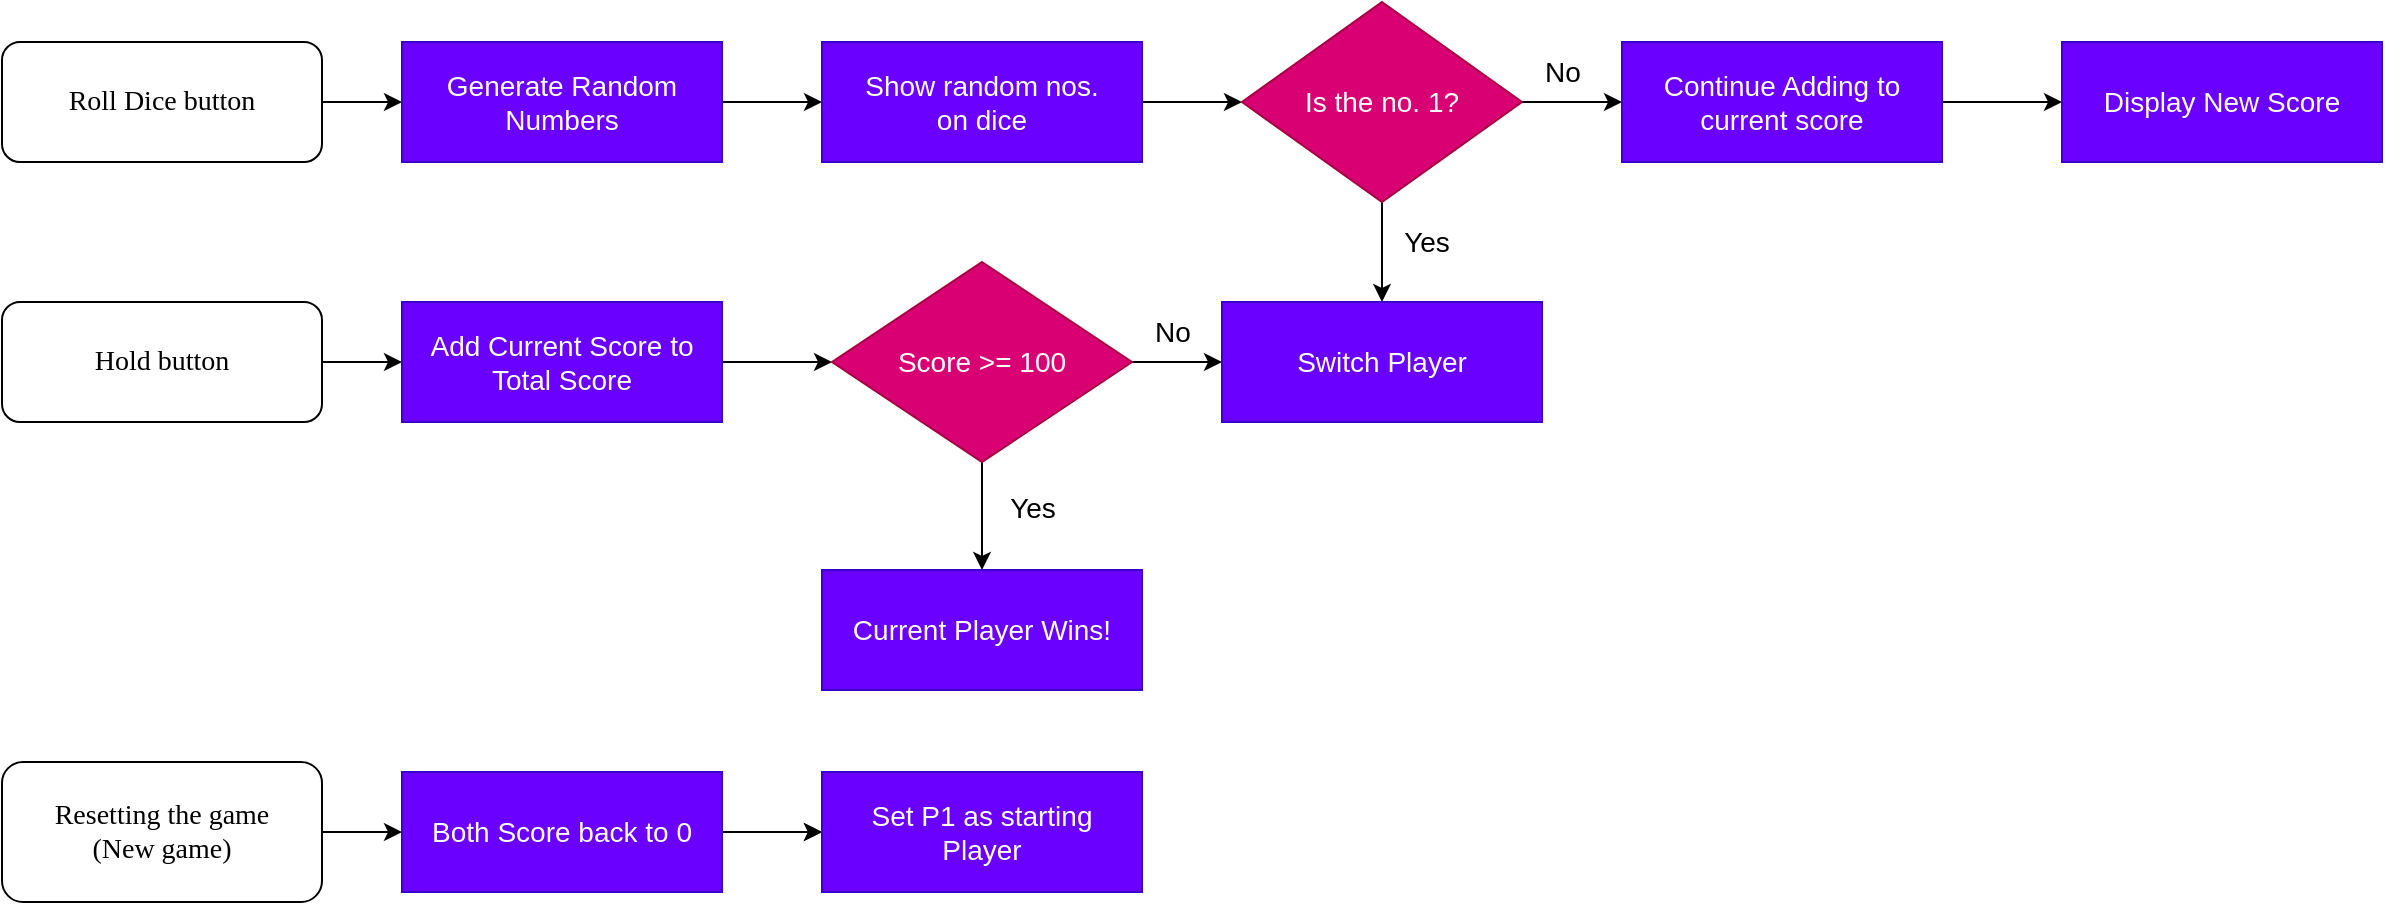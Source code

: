 <mxfile version="21.6.8" type="device">
  <diagram id="C5RBs43oDa-KdzZeNtuy" name="Page-1">
    <mxGraphModel dx="1050" dy="669" grid="1" gridSize="10" guides="1" tooltips="1" connect="1" arrows="1" fold="1" page="1" pageScale="1" pageWidth="1169" pageHeight="827" math="0" shadow="0">
      <root>
        <mxCell id="WIyWlLk6GJQsqaUBKTNV-0" />
        <mxCell id="WIyWlLk6GJQsqaUBKTNV-1" parent="WIyWlLk6GJQsqaUBKTNV-0" />
        <mxCell id="xIEVugyqi-pLWVN-Cu3s-5" style="edgeStyle=orthogonalEdgeStyle;rounded=0;orthogonalLoop=1;jettySize=auto;html=1;exitX=1;exitY=0.5;exitDx=0;exitDy=0;" edge="1" parent="WIyWlLk6GJQsqaUBKTNV-1" source="xIEVugyqi-pLWVN-Cu3s-0">
          <mxGeometry relative="1" as="geometry">
            <mxPoint x="260" y="120" as="targetPoint" />
          </mxGeometry>
        </mxCell>
        <mxCell id="xIEVugyqi-pLWVN-Cu3s-0" value="&lt;font style=&quot;font-size: 14px;&quot;&gt;Roll Dice button&lt;/font&gt;" style="rounded=1;whiteSpace=wrap;html=1;fontFamily=Verdana;shadow=0;glass=0;" vertex="1" parent="WIyWlLk6GJQsqaUBKTNV-1">
          <mxGeometry x="60" y="90" width="160" height="60" as="geometry" />
        </mxCell>
        <mxCell id="xIEVugyqi-pLWVN-Cu3s-39" style="edgeStyle=orthogonalEdgeStyle;rounded=0;orthogonalLoop=1;jettySize=auto;html=1;exitX=1;exitY=0.5;exitDx=0;exitDy=0;" edge="1" parent="WIyWlLk6GJQsqaUBKTNV-1" source="xIEVugyqi-pLWVN-Cu3s-1">
          <mxGeometry relative="1" as="geometry">
            <mxPoint x="260" y="485" as="targetPoint" />
          </mxGeometry>
        </mxCell>
        <mxCell id="xIEVugyqi-pLWVN-Cu3s-1" value="&lt;font style=&quot;font-size: 14px;&quot;&gt;Resetting the game &lt;br&gt;(New game)&lt;/font&gt;" style="rounded=1;whiteSpace=wrap;html=1;fontFamily=Verdana;horizontal=1;spacingBottom=0;spacing=2;" vertex="1" parent="WIyWlLk6GJQsqaUBKTNV-1">
          <mxGeometry x="60" y="450" width="160" height="70" as="geometry" />
        </mxCell>
        <mxCell id="xIEVugyqi-pLWVN-Cu3s-6" style="edgeStyle=orthogonalEdgeStyle;rounded=0;orthogonalLoop=1;jettySize=auto;html=1;exitX=1;exitY=0.5;exitDx=0;exitDy=0;" edge="1" parent="WIyWlLk6GJQsqaUBKTNV-1" source="xIEVugyqi-pLWVN-Cu3s-2">
          <mxGeometry relative="1" as="geometry">
            <mxPoint x="260" y="250" as="targetPoint" />
          </mxGeometry>
        </mxCell>
        <mxCell id="xIEVugyqi-pLWVN-Cu3s-2" value="&lt;font style=&quot;font-size: 14px;&quot;&gt;Hold button&lt;/font&gt;" style="rounded=1;whiteSpace=wrap;html=1;fontFamily=Verdana;" vertex="1" parent="WIyWlLk6GJQsqaUBKTNV-1">
          <mxGeometry x="60" y="220" width="160" height="60" as="geometry" />
        </mxCell>
        <mxCell id="xIEVugyqi-pLWVN-Cu3s-10" style="edgeStyle=orthogonalEdgeStyle;rounded=0;orthogonalLoop=1;jettySize=auto;html=1;entryX=0;entryY=0.5;entryDx=0;entryDy=0;" edge="1" parent="WIyWlLk6GJQsqaUBKTNV-1" source="xIEVugyqi-pLWVN-Cu3s-8" target="xIEVugyqi-pLWVN-Cu3s-9">
          <mxGeometry relative="1" as="geometry" />
        </mxCell>
        <mxCell id="xIEVugyqi-pLWVN-Cu3s-8" value="&lt;font style=&quot;font-size: 14px;&quot;&gt;Generate Random Numbers&lt;/font&gt;" style="rounded=0;whiteSpace=wrap;html=1;fillColor=#6a00ff;fontColor=#ffffff;strokeColor=#3700CC;" vertex="1" parent="WIyWlLk6GJQsqaUBKTNV-1">
          <mxGeometry x="260" y="90" width="160" height="60" as="geometry" />
        </mxCell>
        <mxCell id="xIEVugyqi-pLWVN-Cu3s-13" style="edgeStyle=orthogonalEdgeStyle;rounded=0;orthogonalLoop=1;jettySize=auto;html=1;exitX=1;exitY=0.5;exitDx=0;exitDy=0;entryX=0;entryY=0.5;entryDx=0;entryDy=0;" edge="1" parent="WIyWlLk6GJQsqaUBKTNV-1" source="xIEVugyqi-pLWVN-Cu3s-9" target="xIEVugyqi-pLWVN-Cu3s-12">
          <mxGeometry relative="1" as="geometry" />
        </mxCell>
        <mxCell id="xIEVugyqi-pLWVN-Cu3s-9" value="&lt;font style=&quot;font-size: 14px;&quot;&gt;Show random nos. &lt;br&gt;on dice&lt;/font&gt;" style="rounded=0;whiteSpace=wrap;html=1;fillColor=#6a00ff;fontColor=#ffffff;strokeColor=#3700CC;" vertex="1" parent="WIyWlLk6GJQsqaUBKTNV-1">
          <mxGeometry x="470" y="90" width="160" height="60" as="geometry" />
        </mxCell>
        <mxCell id="xIEVugyqi-pLWVN-Cu3s-22" style="edgeStyle=orthogonalEdgeStyle;rounded=0;orthogonalLoop=1;jettySize=auto;html=1;" edge="1" parent="WIyWlLk6GJQsqaUBKTNV-1" source="xIEVugyqi-pLWVN-Cu3s-12">
          <mxGeometry relative="1" as="geometry">
            <mxPoint x="750" y="220" as="targetPoint" />
          </mxGeometry>
        </mxCell>
        <mxCell id="xIEVugyqi-pLWVN-Cu3s-37" style="edgeStyle=orthogonalEdgeStyle;rounded=0;orthogonalLoop=1;jettySize=auto;html=1;exitX=1;exitY=0.5;exitDx=0;exitDy=0;entryX=0;entryY=0.5;entryDx=0;entryDy=0;" edge="1" parent="WIyWlLk6GJQsqaUBKTNV-1" source="xIEVugyqi-pLWVN-Cu3s-12" target="xIEVugyqi-pLWVN-Cu3s-32">
          <mxGeometry relative="1" as="geometry" />
        </mxCell>
        <mxCell id="xIEVugyqi-pLWVN-Cu3s-12" value="&lt;font style=&quot;font-size: 14px;&quot;&gt;Is the no. 1?&lt;/font&gt;" style="rhombus;whiteSpace=wrap;html=1;fillColor=#d80073;fontColor=#ffffff;strokeColor=#A50040;" vertex="1" parent="WIyWlLk6GJQsqaUBKTNV-1">
          <mxGeometry x="680" y="70" width="140" height="100" as="geometry" />
        </mxCell>
        <mxCell id="xIEVugyqi-pLWVN-Cu3s-16" value="&lt;span style=&quot;font-size: 14px;&quot;&gt;Switch Player&lt;/span&gt;" style="rounded=0;whiteSpace=wrap;html=1;fillColor=#6a00ff;fontColor=#ffffff;strokeColor=#3700CC;" vertex="1" parent="WIyWlLk6GJQsqaUBKTNV-1">
          <mxGeometry x="670" y="220" width="160" height="60" as="geometry" />
        </mxCell>
        <mxCell id="xIEVugyqi-pLWVN-Cu3s-21" value="&lt;font style=&quot;font-size: 14px;&quot;&gt;No&lt;/font&gt;" style="text;html=1;align=center;verticalAlign=middle;resizable=0;points=[];autosize=1;strokeColor=none;fillColor=none;" vertex="1" parent="WIyWlLk6GJQsqaUBKTNV-1">
          <mxGeometry x="820" y="90" width="40" height="30" as="geometry" />
        </mxCell>
        <mxCell id="xIEVugyqi-pLWVN-Cu3s-23" value="&lt;font style=&quot;font-size: 14px;&quot;&gt;Yes&lt;/font&gt;" style="text;html=1;align=center;verticalAlign=middle;resizable=0;points=[];autosize=1;strokeColor=none;fillColor=none;" vertex="1" parent="WIyWlLk6GJQsqaUBKTNV-1">
          <mxGeometry x="747" y="175" width="50" height="30" as="geometry" />
        </mxCell>
        <mxCell id="xIEVugyqi-pLWVN-Cu3s-30" style="edgeStyle=orthogonalEdgeStyle;rounded=0;orthogonalLoop=1;jettySize=auto;html=1;exitX=1;exitY=0.5;exitDx=0;exitDy=0;entryX=0;entryY=0.5;entryDx=0;entryDy=0;" edge="1" parent="WIyWlLk6GJQsqaUBKTNV-1" source="xIEVugyqi-pLWVN-Cu3s-28" target="xIEVugyqi-pLWVN-Cu3s-45">
          <mxGeometry relative="1" as="geometry">
            <mxPoint x="470" y="250" as="targetPoint" />
          </mxGeometry>
        </mxCell>
        <mxCell id="xIEVugyqi-pLWVN-Cu3s-28" value="&lt;span style=&quot;font-size: 14px;&quot;&gt;Add Current Score to Total Score&lt;/span&gt;" style="rounded=0;whiteSpace=wrap;html=1;fillColor=#6a00ff;fontColor=#ffffff;strokeColor=#3700CC;" vertex="1" parent="WIyWlLk6GJQsqaUBKTNV-1">
          <mxGeometry x="260" y="220" width="160" height="60" as="geometry" />
        </mxCell>
        <mxCell id="xIEVugyqi-pLWVN-Cu3s-38" style="edgeStyle=orthogonalEdgeStyle;rounded=0;orthogonalLoop=1;jettySize=auto;html=1;exitX=1;exitY=0.5;exitDx=0;exitDy=0;entryX=0;entryY=0.5;entryDx=0;entryDy=0;" edge="1" parent="WIyWlLk6GJQsqaUBKTNV-1" source="xIEVugyqi-pLWVN-Cu3s-32" target="xIEVugyqi-pLWVN-Cu3s-33">
          <mxGeometry relative="1" as="geometry" />
        </mxCell>
        <mxCell id="xIEVugyqi-pLWVN-Cu3s-32" value="&lt;span style=&quot;font-size: 14px;&quot;&gt;Continue Adding to current score&lt;/span&gt;" style="rounded=0;whiteSpace=wrap;html=1;fillColor=#6a00ff;fontColor=#ffffff;strokeColor=#3700CC;" vertex="1" parent="WIyWlLk6GJQsqaUBKTNV-1">
          <mxGeometry x="870" y="90" width="160" height="60" as="geometry" />
        </mxCell>
        <mxCell id="xIEVugyqi-pLWVN-Cu3s-33" value="&lt;span style=&quot;font-size: 14px;&quot;&gt;Display New Score&lt;/span&gt;" style="rounded=0;whiteSpace=wrap;html=1;fillColor=#6a00ff;fontColor=#ffffff;strokeColor=#3700CC;" vertex="1" parent="WIyWlLk6GJQsqaUBKTNV-1">
          <mxGeometry x="1090" y="90" width="160" height="60" as="geometry" />
        </mxCell>
        <mxCell id="xIEVugyqi-pLWVN-Cu3s-43" style="edgeStyle=orthogonalEdgeStyle;rounded=0;orthogonalLoop=1;jettySize=auto;html=1;exitX=1;exitY=0.5;exitDx=0;exitDy=0;entryX=0;entryY=0.5;entryDx=0;entryDy=0;" edge="1" parent="WIyWlLk6GJQsqaUBKTNV-1" source="xIEVugyqi-pLWVN-Cu3s-41" target="xIEVugyqi-pLWVN-Cu3s-42">
          <mxGeometry relative="1" as="geometry">
            <mxPoint x="450" y="485" as="targetPoint" />
          </mxGeometry>
        </mxCell>
        <mxCell id="xIEVugyqi-pLWVN-Cu3s-44" style="edgeStyle=orthogonalEdgeStyle;rounded=0;orthogonalLoop=1;jettySize=auto;html=1;exitX=1;exitY=0.5;exitDx=0;exitDy=0;entryX=0;entryY=0.5;entryDx=0;entryDy=0;" edge="1" parent="WIyWlLk6GJQsqaUBKTNV-1" source="xIEVugyqi-pLWVN-Cu3s-41" target="xIEVugyqi-pLWVN-Cu3s-42">
          <mxGeometry relative="1" as="geometry" />
        </mxCell>
        <mxCell id="xIEVugyqi-pLWVN-Cu3s-41" value="&lt;span style=&quot;font-size: 14px;&quot;&gt;Both Score back to 0&lt;/span&gt;" style="rounded=0;whiteSpace=wrap;html=1;fillColor=#6a00ff;fontColor=#ffffff;strokeColor=#3700CC;" vertex="1" parent="WIyWlLk6GJQsqaUBKTNV-1">
          <mxGeometry x="260" y="455" width="160" height="60" as="geometry" />
        </mxCell>
        <mxCell id="xIEVugyqi-pLWVN-Cu3s-42" value="&lt;span style=&quot;font-size: 14px;&quot;&gt;Set P1 as starting &lt;br&gt;Player&lt;/span&gt;" style="rounded=0;whiteSpace=wrap;html=1;fillColor=#6a00ff;fontColor=#ffffff;strokeColor=#3700CC;" vertex="1" parent="WIyWlLk6GJQsqaUBKTNV-1">
          <mxGeometry x="470" y="455" width="160" height="60" as="geometry" />
        </mxCell>
        <mxCell id="xIEVugyqi-pLWVN-Cu3s-46" style="edgeStyle=orthogonalEdgeStyle;rounded=0;orthogonalLoop=1;jettySize=auto;html=1;exitX=1;exitY=0.5;exitDx=0;exitDy=0;entryX=0;entryY=0.5;entryDx=0;entryDy=0;" edge="1" parent="WIyWlLk6GJQsqaUBKTNV-1" source="xIEVugyqi-pLWVN-Cu3s-45" target="xIEVugyqi-pLWVN-Cu3s-16">
          <mxGeometry relative="1" as="geometry" />
        </mxCell>
        <mxCell id="xIEVugyqi-pLWVN-Cu3s-51" style="edgeStyle=orthogonalEdgeStyle;rounded=0;orthogonalLoop=1;jettySize=auto;html=1;exitX=0.5;exitY=1;exitDx=0;exitDy=0;entryX=0.5;entryY=0;entryDx=0;entryDy=0;" edge="1" parent="WIyWlLk6GJQsqaUBKTNV-1" source="xIEVugyqi-pLWVN-Cu3s-45" target="xIEVugyqi-pLWVN-Cu3s-50">
          <mxGeometry relative="1" as="geometry" />
        </mxCell>
        <mxCell id="xIEVugyqi-pLWVN-Cu3s-45" value="&lt;font style=&quot;font-size: 14px;&quot;&gt;Score &amp;gt;= 100&lt;/font&gt;" style="rhombus;whiteSpace=wrap;html=1;fillColor=#d80073;fontColor=#ffffff;strokeColor=#A50040;" vertex="1" parent="WIyWlLk6GJQsqaUBKTNV-1">
          <mxGeometry x="475" y="200" width="150" height="100" as="geometry" />
        </mxCell>
        <mxCell id="xIEVugyqi-pLWVN-Cu3s-47" value="&lt;font style=&quot;font-size: 14px;&quot;&gt;No&lt;/font&gt;" style="text;html=1;align=center;verticalAlign=middle;resizable=0;points=[];autosize=1;strokeColor=none;fillColor=none;" vertex="1" parent="WIyWlLk6GJQsqaUBKTNV-1">
          <mxGeometry x="625" y="220" width="40" height="30" as="geometry" />
        </mxCell>
        <mxCell id="xIEVugyqi-pLWVN-Cu3s-49" value="&lt;font style=&quot;font-size: 14px;&quot;&gt;Yes&lt;/font&gt;" style="text;html=1;align=center;verticalAlign=middle;resizable=0;points=[];autosize=1;strokeColor=none;fillColor=none;" vertex="1" parent="WIyWlLk6GJQsqaUBKTNV-1">
          <mxGeometry x="550" y="308" width="50" height="30" as="geometry" />
        </mxCell>
        <mxCell id="xIEVugyqi-pLWVN-Cu3s-50" value="&lt;span style=&quot;font-size: 14px;&quot;&gt;Current Player Wins!&lt;/span&gt;" style="rounded=0;whiteSpace=wrap;html=1;fillColor=#6a00ff;fontColor=#ffffff;strokeColor=#3700CC;" vertex="1" parent="WIyWlLk6GJQsqaUBKTNV-1">
          <mxGeometry x="470" y="354" width="160" height="60" as="geometry" />
        </mxCell>
      </root>
    </mxGraphModel>
  </diagram>
</mxfile>
